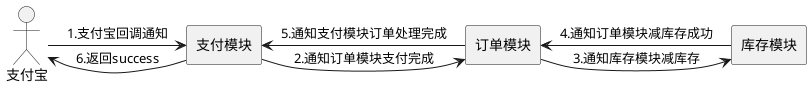 @startuml
'https://plantuml.com/sequence-diagram

actor actor [
支付宝
]

rectangle paymentModule [
支付模块]

rectangle orderModule [
订单模块]

rectangle stockModule [
库存模块]



actor -> paymentModule : 1.支付宝回调通知
paymentModule -> orderModule : 2.通知订单模块支付完成
orderModule -> stockModule : 3.通知库存模块减库存
stockModule -> orderModule : 4.通知订单模块减库存成功
orderModule -> paymentModule : 5.通知支付模块订单处理完成
paymentModule -> actor : 6.返回success


@enduml